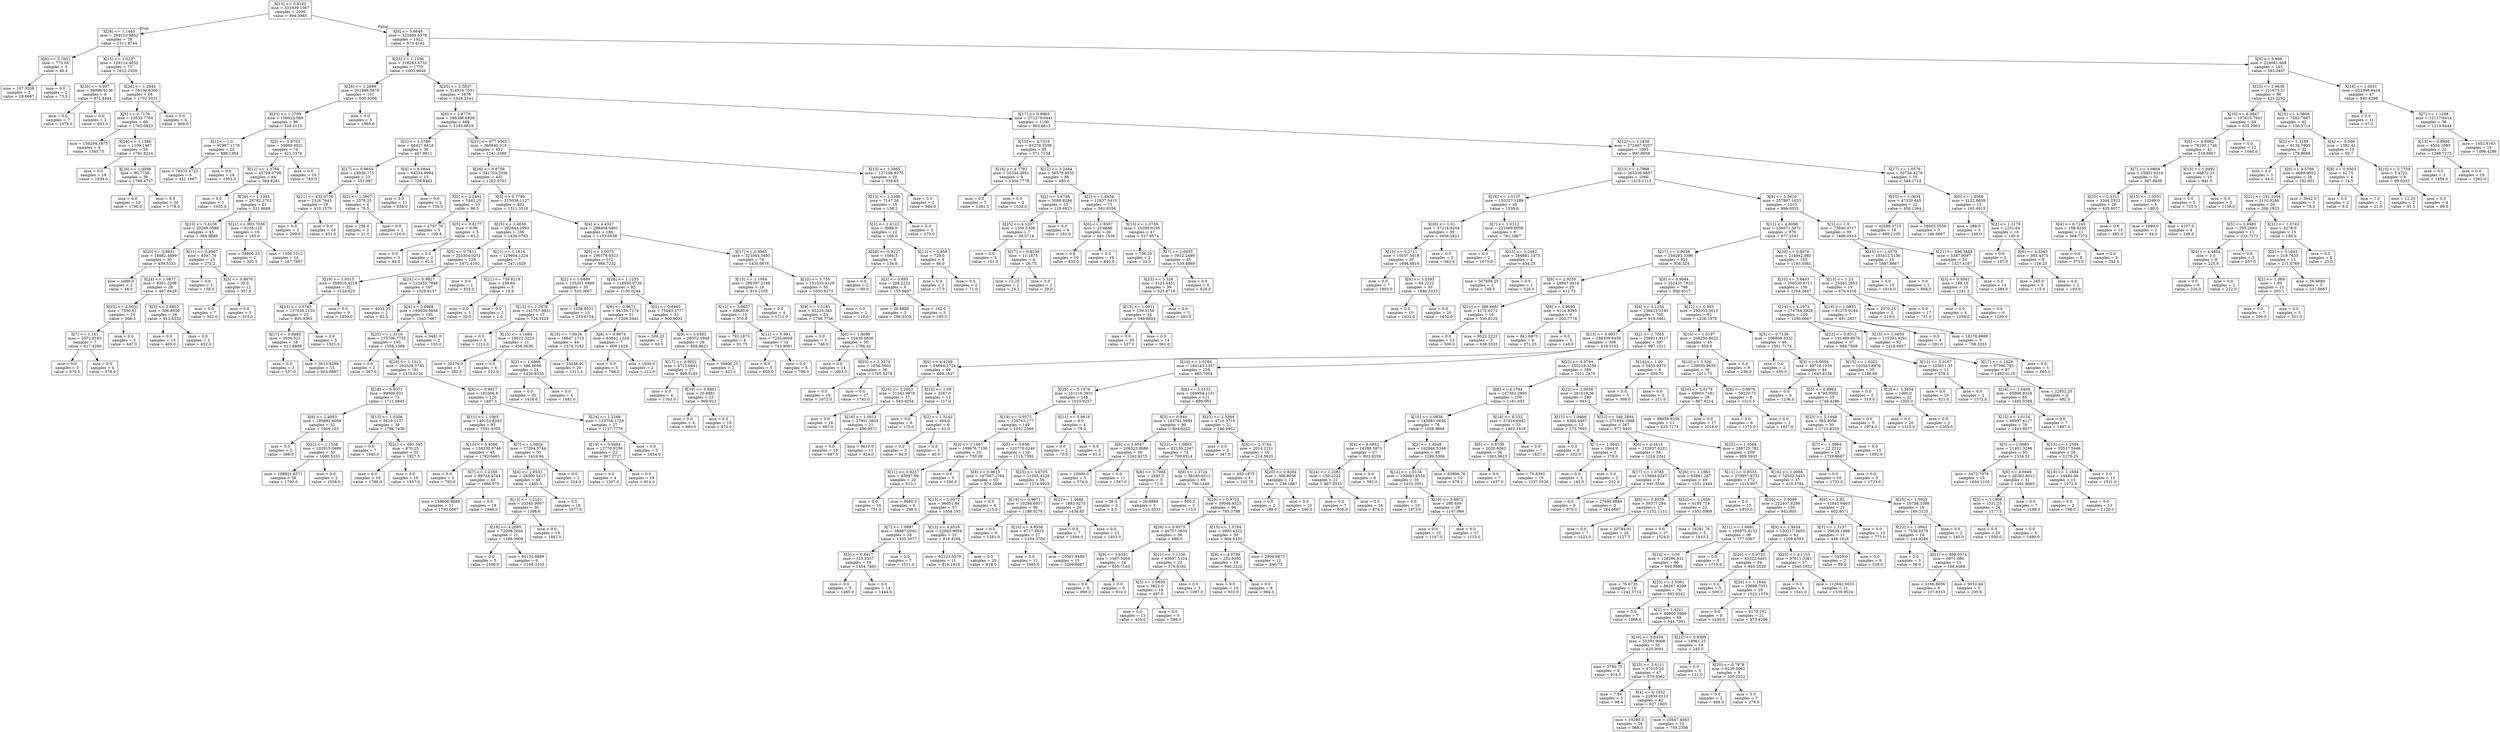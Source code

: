 digraph Tree {
node [shape=box] ;
0 [label="X[13] <= 0.8162\nmse = 331639.1067\nsamples = 2000\nvalue = 994.3985"] ;
1 [label="X[26] <= 1.1445\nmse = 269110.6852\nsamples = 78\nvalue = 1511.4744"] ;
0 -> 1 [labeldistance=2.5, labelangle=45, headlabel="True"] ;
2 [label="X[6] <= 5.7652\nmse = 773.04\nsamples = 5\nvalue = 40.4"] ;
1 -> 2 ;
3 [label="mse = 107.5556\nsamples = 3\nvalue = 18.6667"] ;
2 -> 3 ;
4 [label="mse = 0.0\nsamples = 2\nvalue = 73.0"] ;
2 -> 4 ;
5 [label="X[15] <= 1.0237\nmse = 129114.4252\nsamples = 73\nvalue = 1612.2329"] ;
1 -> 5 ;
6 [label="X[20] <= 0.907\nmse = 38996.9136\nsamples = 9\nvalue = 972.4444"] ;
5 -> 6 ;
7 [label="mse = 0.0\nsamples = 7\nvalue = 1078.0"] ;
6 -> 7 ;
8 [label="mse = 0.0\nsamples = 2\nvalue = 603.0"] ;
6 -> 8 ;
9 [label="X[26] <= 1.2944\nmse = 76130.6306\nsamples = 64\nvalue = 1702.2031"] ;
5 -> 9 ;
10 [label="X[5] <= 0.7176\nmse = 23835.7764\nsamples = 60\nvalue = 1762.0833"] ;
9 -> 10 ;
11 [label="mse = 156294.1875\nsamples = 4\nvalue = 1345.75"] ;
10 -> 11 ;
12 [label="X[24] <= 1.1386\nmse = 1109.1467\nsamples = 56\nvalue = 1791.8214"] ;
10 -> 12 ;
13 [label="mse = 0.0\nsamples = 18\nvalue = 1839.0"] ;
12 -> 13 ;
14 [label="X[16] <= 1.0098\nmse = 80.7756\nsamples = 38\nvalue = 1769.4737"] ;
12 -> 14 ;
15 [label="mse = 0.0\nsamples = 18\nvalue = 1760.0"] ;
14 -> 15 ;
16 [label="mse = 0.0\nsamples = 20\nvalue = 1778.0"] ;
14 -> 16 ;
17 [label="mse = 0.0\nsamples = 4\nvalue = 804.0"] ;
9 -> 17 ;
18 [label="X[9] <= 5.6646\nmse = 322885.8378\nsamples = 1922\nvalue = 973.4142"] ;
0 -> 18 [labeldistance=2.5, labelangle=-45, headlabel="False"] ;
19 [label="X[23] <= 1.1556\nmse = 318283.4732\nsamples = 1779\nvalue = 1003.9646"] ;
18 -> 19 ;
20 [label="X[26] <= 1.2899\nmse = 201996.5878\nsamples = 101\nvalue = 600.9208"] ;
19 -> 20 ;
21 [label="X[25] <= 1.2709\nmse = 106023.569\nsamples = 96\nvalue = 528.3125"] ;
20 -> 21 ;
22 [label="X[1] <= 1.0\nmse = 92967.1178\nsamples = 22\nvalue = 888.1364"] ;
21 -> 22 ;
23 [label="mse = 78333.4722\nsamples = 6\nvalue = 451.1667"] ;
22 -> 23 ;
24 [label="mse = 0.0\nsamples = 16\nvalue = 1052.0"] ;
22 -> 24 ;
25 [label="X[5] <= 0.9703\nmse = 59969.6021\nsamples = 74\nvalue = 421.3378"] ;
21 -> 25 ;
26 [label="X[12] <= 1.3784\nmse = 45709.0798\nsamples = 64\nvalue = 364.8281"] ;
25 -> 26 ;
27 [label="mse = 0.0\nsamples = 3\nvalue = 1035.0"] ;
26 -> 27 ;
28 [label="X[26] <= 1.1393\nmse = 24782.3762\nsamples = 61\nvalue = 331.8689"] ;
26 -> 28 ;
29 [label="X[10] <= 5.4156\nmse = 20269.0588\nsamples = 45\nvalue = 384.0889"] ;
28 -> 29 ;
30 [label="X[20] <= 0.8631\nmse = 18882.4489\nsamples = 30\nvalue = 439.5333"] ;
29 -> 30 ;
31 [label="mse = 1089.0\nsamples = 2\nvalue = 46.0"] ;
30 -> 31 ;
32 [label="X[24] <= 1.0877\nmse = 8301.2296\nsamples = 28\nvalue = 467.6429"] ;
30 -> 32 ;
33 [label="X[25] <= 4.0031\nmse = 7550.61\nsamples = 10\nvalue = 566.3"] ;
32 -> 33 ;
34 [label="X[7] <= 1.141\nmse = 2072.8163\nsamples = 7\nvalue = 617.4286"] ;
33 -> 34 ;
35 [label="mse = 0.0\nsamples = 3\nvalue = 670.0"] ;
34 -> 35 ;
36 [label="mse = 0.0\nsamples = 4\nvalue = 578.0"] ;
34 -> 36 ;
37 [label="mse = 0.0\nsamples = 3\nvalue = 447.0"] ;
33 -> 37 ;
38 [label="X[5] <= 0.8825\nmse = 306.8056\nsamples = 18\nvalue = 412.8333"] ;
32 -> 38 ;
39 [label="mse = 0.0\nsamples = 15\nvalue = 405.0"] ;
38 -> 39 ;
40 [label="mse = 0.0\nsamples = 3\nvalue = 452.0"] ;
38 -> 40 ;
41 [label="X[11] <= 0.8907\nmse = 4597.76\nsamples = 15\nvalue = 273.2"] ;
29 -> 41 ;
42 [label="mse = 0.0\nsamples = 3\nvalue = 138.0"] ;
41 -> 42 ;
43 [label="X[5] <= 0.8676\nmse = 35.0\nsamples = 12\nvalue = 307.0"] ;
41 -> 43 ;
44 [label="mse = 0.0\nsamples = 7\nvalue = 302.0"] ;
43 -> 44 ;
45 [label="mse = 0.0\nsamples = 5\nvalue = 314.0"] ;
43 -> 45 ;
46 [label="X[21] <= 803.7036\nmse = 8236.125\nsamples = 16\nvalue = 185.0"] ;
28 -> 46 ;
47 [label="mse = 39800.25\nsamples = 2\nvalue = 305.5"] ;
46 -> 47 ;
48 [label="mse = 1356.3112\nsamples = 14\nvalue = 167.7857"] ;
46 -> 48 ;
49 [label="mse = 0.0\nsamples = 10\nvalue = 783.0"] ;
25 -> 49 ;
50 [label="mse = 0.0\nsamples = 5\nvalue = 1995.0"] ;
20 -> 50 ;
51 [label="X[25] <= 2.5837\nmse = 314916.7031\nsamples = 1678\nvalue = 1028.2241"] ;
19 -> 51 ;
52 [label="X[6] <= 2.8779\nmse = 386386.6828\nsamples = 488\nvalue = 1185.6619"] ;
51 -> 52 ;
53 [label="X[2] <= 1.5786\nmse = 68427.8418\nsamples = 36\nvalue = 487.8611"] ;
52 -> 53 ;
54 [label="X[17] <= 0.9655\nmse = 18936.775\nsamples = 23\nvalue = 351.087"] ;
53 -> 54 ;
55 [label="X[21] <= 432.0738\nmse = 2316.7645\nsamples = 19\nvalue = 410.1579"] ;
54 -> 55 ;
56 [label="mse = 0.0\nsamples = 3\nvalue = 299.0"] ;
55 -> 56 ;
57 [label="mse = 0.0\nsamples = 16\nvalue = 431.0"] ;
55 -> 57 ;
58 [label="X[2] <= 1.3907\nmse = 2578.25\nsamples = 4\nvalue = 70.5"] ;
54 -> 58 ;
59 [label="mse = 256.0\nsamples = 2\nvalue = 21.0"] ;
58 -> 59 ;
60 [label="mse = 0.0\nsamples = 2\nvalue = 120.0"] ;
58 -> 60 ;
61 [label="X[4] <= 6.0844\nmse = 64334.8994\nsamples = 13\nvalue = 729.8462"] ;
53 -> 61 ;
62 [label="mse = 0.0\nsamples = 11\nvalue = 838.0"] ;
61 -> 62 ;
63 [label="mse = 0.0\nsamples = 2\nvalue = 135.0"] ;
61 -> 63 ;
64 [label="X[21] <= 877.9565\nmse = 369840.319\nsamples = 452\nvalue = 1241.2389"] ;
52 -> 64 ;
65 [label="X[26] <= 0.8759\nmse = 341703.2056\nsamples = 432\nvalue = 1282.9792"] ;
64 -> 65 ;
66 [label="X[0] <= 2.2491\nmse = 1442.25\nsamples = 10\nvalue = 86.5"] ;
65 -> 66 ;
67 [label="mse = 1797.76\nsamples = 5\nvalue = 109.8"] ;
66 -> 67 ;
68 [label="X[5] <= 0.8177\nmse = 0.96\nsamples = 5\nvalue = 63.2"] ;
66 -> 68 ;
69 [label="mse = 0.0\nsamples = 3\nvalue = 64.0"] ;
68 -> 69 ;
70 [label="mse = 0.0\nsamples = 2\nvalue = 62.0"] ;
68 -> 70 ;
71 [label="X[5] <= 0.7796\nmse = 315039.1127\nsamples = 422\nvalue = 1311.3318"] ;
65 -> 71 ;
72 [label="X[25] <= 2.4659\nmse = 292844.2993\nsamples = 236\nvalue = 1436.0763"] ;
71 -> 72 ;
73 [label="X[5] <= 0.7411\nmse = 253304.0251\nsamples = 229\nvalue = 1472.4192"] ;
72 -> 73 ;
74 [label="X[19] <= 1.0315\nmse = 358010.4219\nsamples = 32\nvalue = 1124.625"] ;
73 -> 74 ;
75 [label="X[23] <= 3.5763\nmse = 137036.2155\nsamples = 23\nvalue = 805.9565"] ;
74 -> 75 ;
76 [label="X[17] <= 0.9485\nmse = 3636.321\nsamples = 18\nvalue = 612.8889"] ;
75 -> 76 ;
77 [label="mse = 0.0\nsamples = 3\nvalue = 557.0"] ;
76 -> 77 ;
78 [label="mse = 3613.9289\nsamples = 15\nvalue = 624.0667"] ;
76 -> 78 ;
79 [label="mse = 0.0\nsamples = 5\nvalue = 1501.0"] ;
75 -> 79 ;
80 [label="mse = 0.0\nsamples = 9\nvalue = 1939.0"] ;
74 -> 80 ;
81 [label="X[24] <= 0.9927\nmse = 213455.7946\nsamples = 197\nvalue = 1528.9137"] ;
73 -> 81 ;
82 [label="mse = 4032.25\nsamples = 2\nvalue = 82.5"] ;
81 -> 82 ;
83 [label="X[4] <= 5.6968\nmse = 193926.0856\nsamples = 195\nvalue = 1543.7487"] ;
81 -> 83 ;
84 [label="X[25] <= 1.3116\nmse = 175706.7732\nsamples = 193\nvalue = 1558.1399"] ;
83 -> 84 ;
85 [label="mse = 0.0\nsamples = 2\nvalue = 367.0"] ;
84 -> 85 ;
86 [label="X[24] <= 1.1513\nmse = 162534.3735\nsamples = 191\nvalue = 1570.6126"] ;
84 -> 86 ;
87 [label="X[18] <= 6.9371\nmse = 99906.021\nsamples = 71\nvalue = 1711.0845"] ;
86 -> 87 ;
88 [label="X[9] <= 2.4093\nmse = 195892.6094\nsamples = 32\nvalue = 1609.125"] ;
87 -> 88 ;
89 [label="mse = 0.0\nsamples = 2\nvalue = 388.0"] ;
88 -> 89 ;
90 [label="X[22] <= 1.1558\nmse = 102915.0489\nsamples = 30\nvalue = 1690.5333"] ;
88 -> 90 ;
91 [label="mse = 108921.8571\nsamples = 28\nvalue = 1700.0"] ;
90 -> 91 ;
92 [label="mse = 0.0\nsamples = 2\nvalue = 1558.0"] ;
90 -> 92 ;
93 [label="X[13] <= 1.0356\nmse = 5619.1137\nsamples = 39\nvalue = 1794.7436"] ;
87 -> 93 ;
94 [label="mse = 0.0\nsamples = 7\nvalue = 1645.0"] ;
93 -> 94 ;
95 [label="X[21] <= 691.595\nmse = 870.25\nsamples = 32\nvalue = 1827.5"] ;
93 -> 95 ;
96 [label="mse = 0.0\nsamples = 16\nvalue = 1798.0"] ;
95 -> 96 ;
97 [label="mse = 0.0\nsamples = 16\nvalue = 1857.0"] ;
95 -> 97 ;
98 [label="X[8] <= 0.9917\nmse = 181006.8\nsamples = 120\nvalue = 1487.5"] ;
86 -> 98 ;
99 [label="X[15] <= 1.1065\nmse = 149152.8345\nsamples = 93\nvalue = 1591.9355"] ;
98 -> 99 ;
100 [label="X[10] <= 5.4086\nmse = 158330.9746\nsamples = 43\nvalue = 1792.0465"] ;
99 -> 100 ;
101 [label="mse = 0.0\nsamples = 3\nvalue = 793.0"] ;
100 -> 101 ;
102 [label="X[7] <= 1.2258\nmse = 89734.4744\nsamples = 40\nvalue = 1866.975"] ;
100 -> 102 ;
103 [label="mse = 159608.8889\nsamples = 21\nvalue = 1793.6667"] ;
102 -> 103 ;
104 [label="mse = 0.0\nsamples = 19\nvalue = 1948.0"] ;
102 -> 104 ;
105 [label="X[7] <= 1.0824\nmse = 77204.5744\nsamples = 50\nvalue = 1419.84"] ;
99 -> 105 ;
106 [label="X[4] <= 2.8533\nmse = 28300.5417\nsamples = 48\nvalue = 1465.5"] ;
105 -> 106 ;
107 [label="X[13] <= 1.2121\nmse = 33345.9067\nsamples = 30\nvalue = 1398.6"] ;
106 -> 107 ;
108 [label="X[18] <= 4.2095\nmse = 72008.2645\nsamples = 11\nvalue = 1289.0909"] ;
107 -> 108 ;
109 [label="mse = 0.0\nsamples = 5\nvalue = 1506.0"] ;
108 -> 109 ;
110 [label="mse = 60133.8889\nsamples = 6\nvalue = 1108.3333"] ;
108 -> 110 ;
111 [label="mse = 0.0\nsamples = 19\nvalue = 1462.0"] ;
107 -> 111 ;
112 [label="mse = 0.0\nsamples = 18\nvalue = 1577.0"] ;
106 -> 112 ;
113 [label="mse = 0.0\nsamples = 2\nvalue = 324.0"] ;
105 -> 113 ;
114 [label="X[24] <= 1.2268\nmse = 123758.1728\nsamples = 27\nvalue = 1127.7778"] ;
98 -> 114 ;
115 [label="X[19] <= 0.9494\nmse = 12770.9256\nsamples = 22\nvalue = 967.2727"] ;
114 -> 115 ;
116 [label="mse = 0.0\nsamples = 4\nvalue = 1207.0"] ;
115 -> 116 ;
117 [label="mse = 0.0\nsamples = 18\nvalue = 914.0"] ;
115 -> 117 ;
118 [label="mse = 0.0\nsamples = 5\nvalue = 1834.0"] ;
114 -> 118 ;
119 [label="mse = 3481.0\nsamples = 2\nvalue = 155.0"] ;
83 -> 119 ;
120 [label="X[11] <= 1.1616\nmse = 129604.1224\nsamples = 7\nvalue = 247.1429"] ;
72 -> 120 ;
121 [label="mse = 0.0\nsamples = 2\nvalue = 816.0"] ;
120 -> 121 ;
122 [label="X[21] <= 739.6218\nmse = 230.64\nsamples = 5\nvalue = 19.6"] ;
120 -> 122 ;
123 [label="mse = 0.0\nsamples = 3\nvalue = 32.0"] ;
122 -> 123 ;
124 [label="mse = 0.0\nsamples = 2\nvalue = 1.0"] ;
122 -> 124 ;
125 [label="X[4] <= 4.4327\nmse = 298404.0401\nsamples = 186\nvalue = 1153.0538"] ;
71 -> 125 ;
126 [label="X[0] <= 3.0075\nmse = 196178.9323\nsamples = 112\nvalue = 966.7232"] ;
125 -> 126 ;
127 [label="X[2] <= 1.6489\nmse = 135201.0989\nsamples = 30\nvalue = 520.3667"] ;
126 -> 127 ;
128 [label="X[13] <= 1.2478\nmse = 141757.9931\nsamples = 17\nvalue = 724.3529"] ;
127 -> 128 ;
129 [label="mse = 0.0\nsamples = 6\nvalue = 1212.0"] ;
128 -> 129 ;
130 [label="X[15] <= 1.1084\nmse = 18621.3223\nsamples = 11\nvalue = 458.3636"] ;
128 -> 130 ;
131 [label="mse = 30276.0\nsamples = 5\nvalue = 382.0"] ;
130 -> 131 ;
132 [label="mse = 0.0\nsamples = 6\nvalue = 522.0"] ;
130 -> 132 ;
133 [label="mse = 1056.8521\nsamples = 13\nvalue = 253.6154"] ;
127 -> 133 ;
134 [label="X[26] <= 1.1255\nmse = 118930.0726\nsamples = 82\nvalue = 1130.0244"] ;
126 -> 134 ;
135 [label="X[8] <= 0.9671\nmse = 94154.7174\nsamples = 51\nvalue = 1269.2941"] ;
134 -> 135 ;
136 [label="X[18] <= 7.0028\nmse = 18647.1715\nsamples = 44\nvalue = 1374.3182"] ;
135 -> 136 ;
137 [label="X[2] <= 1.6866\nmse = 586.8056\nsamples = 24\nvalue = 1426.8333"] ;
136 -> 137 ;
138 [label="mse = 0.0\nsamples = 20\nvalue = 1416.0"] ;
137 -> 138 ;
139 [label="mse = 0.0\nsamples = 4\nvalue = 1481.0"] ;
137 -> 139 ;
140 [label="mse = 33038.91\nsamples = 20\nvalue = 1311.3"] ;
136 -> 140 ;
141 [label="X[8] <= 0.9674\nmse = 63642.1224\nsamples = 7\nvalue = 609.1429"] ;
135 -> 141 ;
142 [label="mse = 0.0\nsamples = 5\nvalue = 768.0"] ;
141 -> 142 ;
143 [label="mse = 1936.0\nsamples = 2\nvalue = 212.0"] ;
141 -> 143 ;
144 [label="X[5] <= 0.8465\nmse = 75283.3777\nsamples = 31\nvalue = 900.9032"] ;
134 -> 144 ;
145 [label="mse = 506.25\nsamples = 2\nvalue = 60.5"] ;
144 -> 145 ;
146 [label="X[9] <= 3.6583\nmse = 28372.3948\nsamples = 29\nvalue = 958.8621"] ;
144 -> 146 ;
147 [label="X[17] <= 0.9221\nmse = 4722.6941\nsamples = 27\nvalue = 998.5185"] ;
146 -> 147 ;
148 [label="mse = 0.0\nsamples = 4\nvalue = 1163.0"] ;
147 -> 148 ;
149 [label="X[19] <= 0.9801\nmse = 20.6881\nsamples = 23\nvalue = 969.913"] ;
147 -> 149 ;
150 [label="mse = 0.0\nsamples = 4\nvalue = 960.0"] ;
149 -> 150 ;
151 [label="mse = 0.0\nsamples = 19\nvalue = 972.0"] ;
149 -> 151 ;
152 [label="mse = 39800.25\nsamples = 2\nvalue = 423.5"] ;
146 -> 152 ;
153 [label="X[17] <= 0.8985\nmse = 321043.5495\nsamples = 74\nvalue = 1435.0676"] ;
125 -> 153 ;
154 [label="X[15] <= 1.1084\nmse = 286397.2188\nsamples = 19\nvalue = 810.2105"] ;
153 -> 154 ;
155 [label="X[12] <= 3.0627\nmse = 88689.6\nsamples = 15\nvalue = 570.0"] ;
154 -> 155 ;
156 [label="mse = 792.1875\nsamples = 4\nvalue = 91.75"] ;
155 -> 156 ;
157 [label="X[11] <= 0.991\nmse = 7235.9008\nsamples = 11\nvalue = 743.9091"] ;
155 -> 157 ;
158 [label="mse = 0.0\nsamples = 3\nvalue = 605.0"] ;
157 -> 158 ;
159 [label="mse = 0.0\nsamples = 8\nvalue = 796.0"] ;
157 -> 159 ;
160 [label="mse = 0.0\nsamples = 4\nvalue = 1711.0"] ;
154 -> 160 ;
161 [label="X[10] <= 5.755\nmse = 151535.4129\nsamples = 55\nvalue = 1650.9273"] ;
153 -> 161 ;
162 [label="X[9] <= 1.3183\nmse = 65233.345\nsamples = 53\nvalue = 1708.7736"] ;
161 -> 162 ;
163 [label="mse = 0.0\nsamples = 3\nvalue = 748.0"] ;
162 -> 163 ;
164 [label="X[0] <= 1.8096\nmse = 10439.0836\nsamples = 50\nvalue = 1766.42"] ;
162 -> 164 ;
165 [label="mse = 0.0\nsamples = 14\nvalue = 1923.0"] ;
164 -> 165 ;
166 [label="X[25] <= 2.3374\nmse = 1256.3603\nsamples = 36\nvalue = 1705.5278"] ;
164 -> 166 ;
167 [label="mse = 0.0\nsamples = 19\nvalue = 1672.0"] ;
166 -> 167 ;
168 [label="mse = 0.0\nsamples = 17\nvalue = 1743.0"] ;
166 -> 168 ;
169 [label="mse = 0.0\nsamples = 2\nvalue = 118.0"] ;
161 -> 169 ;
170 [label="X[13] <= 1.2865\nmse = 127106.8275\nsamples = 20\nvalue = 339.65"] ;
64 -> 170 ;
171 [label="X[13] <= 1.2396\nmse = 7147.36\nsamples = 15\nvalue = 138.2"] ;
170 -> 171 ;
172 [label="X[2] <= 1.4122\nmse = 3086.0\nsamples = 12\nvalue = 104.0"] ;
171 -> 172 ;
173 [label="X[26] <= 0.9227\nmse = 1564.5\nsamples = 8\nvalue = 134.0"] ;
172 -> 173 ;
174 [label="mse = 0.0\nsamples = 2\nvalue = 69.0"] ;
173 -> 174 ;
175 [label="X[3] <= 0.895\nmse = 208.2222\nsamples = 6\nvalue = 155.6667"] ;
173 -> 175 ;
176 [label="mse = 26.8889\nsamples = 3\nvalue = 166.3333"] ;
175 -> 176 ;
177 [label="mse = 162.0\nsamples = 3\nvalue = 145.0"] ;
175 -> 177 ;
178 [label="X[11] <= 0.858\nmse = 729.0\nsamples = 4\nvalue = 44.0"] ;
172 -> 178 ;
179 [label="mse = 0.0\nsamples = 2\nvalue = 17.0"] ;
178 -> 179 ;
180 [label="mse = 0.0\nsamples = 2\nvalue = 71.0"] ;
178 -> 180 ;
181 [label="mse = 0.0\nsamples = 3\nvalue = 275.0"] ;
171 -> 181 ;
182 [label="mse = 0.0\nsamples = 5\nvalue = 944.0"] ;
170 -> 182 ;
183 [label="X[17] <= 0.8993\nmse = 271275.0441\nsamples = 1190\nvalue = 963.6613"] ;
51 -> 183 ;
184 [label="X[10] <= 4.7319\nmse = 91278.3298\nsamples = 95\nvalue = 571.7158"] ;
183 -> 184 ;
185 [label="X[18] <= 4.7792\nmse = 20334.3951\nsamples = 9\nvalue = 1304.7778"] ;
184 -> 185 ;
186 [label="mse = 0.0\nsamples = 7\nvalue = 1381.0"] ;
185 -> 186 ;
187 [label="mse = 0.0\nsamples = 2\nvalue = 1038.0"] ;
185 -> 187 ;
188 [label="X[12] <= 3.2484\nmse = 36579.9535\nsamples = 86\nvalue = 495.0"] ;
184 -> 188 ;
189 [label="X[2] <= 1.6746\nmse = 5088.8284\nsamples = 13\nvalue = 119.6923"] ;
188 -> 189 ;
190 [label="X[25] <= 4.1207\nmse = 1356.5306\nsamples = 7\nvalue = 58.5714"] ;
189 -> 190 ;
191 [label="mse = 0.0\nsamples = 3\nvalue = 101.0"] ;
190 -> 191 ;
192 [label="X[17] <= 0.8538\nmse = 11.1875\nsamples = 4\nvalue = 26.75"] ;
190 -> 192 ;
193 [label="mse = 12.25\nsamples = 2\nvalue = 24.5"] ;
192 -> 193 ;
194 [label="mse = 0.0\nsamples = 2\nvalue = 29.0"] ;
192 -> 194 ;
195 [label="mse = 0.0\nsamples = 6\nvalue = 191.0"] ;
189 -> 195 ;
196 [label="X[2] <= 1.4934\nmse = 12637.0415\nsamples = 73\nvalue = 561.8356"] ;
188 -> 196 ;
197 [label="X[6] <= 1.9307\nmse = 23.6686\nsamples = 26\nvalue = 641.1538"] ;
196 -> 197 ;
198 [label="mse = 0.0\nsamples = 10\nvalue = 635.0"] ;
197 -> 198 ;
199 [label="mse = 0.0\nsamples = 16\nvalue = 645.0"] ;
197 -> 199 ;
200 [label="X[15] <= 1.0738\nmse = 14209.0195\nsamples = 47\nvalue = 517.9574"] ;
196 -> 200 ;
201 [label="mse = 756.25\nsamples = 2\nvalue = 33.5"] ;
200 -> 201 ;
202 [label="X[7] <= 1.0655\nmse = 3912.2499\nsamples = 45\nvalue = 539.4889"] ;
200 -> 202 ;
203 [label="X[25] <= 3.326\nmse = 3123.4451\nsamples = 39\nvalue = 525.8718"] ;
202 -> 203 ;
204 [label="X[15] <= 1.0911\nmse = 139.5156\nsamples = 34\nvalue = 546.8824"] ;
203 -> 204 ;
205 [label="mse = 0.0\nsamples = 20\nvalue = 537.0"] ;
204 -> 205 ;
206 [label="mse = 0.0\nsamples = 14\nvalue = 561.0"] ;
204 -> 206 ;
207 [label="mse = 0.0\nsamples = 5\nvalue = 383.0"] ;
203 -> 207 ;
208 [label="mse = 0.0\nsamples = 6\nvalue = 628.0"] ;
202 -> 208 ;
209 [label="X[22] <= 1.1838\nmse = 272407.0207\nsamples = 1095\nvalue = 997.6658"] ;
183 -> 209 ;
210 [label="X[23] <= 1.7968\nmse = 265336.9857\nsamples = 1060\nvalue = 1019.1113"] ;
209 -> 210 ;
211 [label="X[16] <= 1.0127\nmse = 150227.1289\nsamples = 45\nvalue = 1539.6"] ;
210 -> 211 ;
212 [label="X[26] <= 1.01\nmse = 37214.9204\nsamples = 39\nvalue = 1656.2821"] ;
211 -> 212 ;
213 [label="X[10] <= 5.2711\nmse = 10157.5018\nsamples = 37\nvalue = 1694.8919"] ;
212 -> 213 ;
214 [label="mse = 0.0\nsamples = 7\nvalue = 1903.0"] ;
213 -> 214 ;
215 [label="X[9] <= 3.2593\nmse = 64.2222\nsamples = 30\nvalue = 1646.3333"] ;
213 -> 215 ;
216 [label="mse = 0.0\nsamples = 10\nvalue = 1635.0"] ;
215 -> 216 ;
217 [label="mse = 0.0\nsamples = 20\nvalue = 1652.0"] ;
215 -> 217 ;
218 [label="mse = 0.0\nsamples = 2\nvalue = 942.0"] ;
212 -> 218 ;
219 [label="X[7] <= 1.0112\nmse = 221089.8056\nsamples = 6\nvalue = 781.1667"] ;
211 -> 219 ;
220 [label="mse = 0.0\nsamples = 2\nvalue = 1075.0"] ;
219 -> 220 ;
221 [label="X[13] <= 1.2442\nmse = 266881.1875\nsamples = 4\nvalue = 634.25"] ;
219 -> 221 ;
222 [label="mse = 507656.25\nsamples = 2\nvalue = 748.5"] ;
221 -> 222 ;
223 [label="mse = 0.0\nsamples = 2\nvalue = 520.0"] ;
221 -> 223 ;
224 [label="X[9] <= 5.5616\nmse = 257897.1633\nsamples = 1015\nvalue = 996.0355"] ;
210 -> 224 ;
225 [label="X[12] <= 4.8098\nmse = 256071.5871\nsamples = 976\nvalue = 977.2541"] ;
224 -> 225 ;
226 [label="X[17] <= 0.9638\nmse = 254293.3396\nsamples = 821\nvalue = 938.324"] ;
225 -> 226 ;
227 [label="X[9] <= 2.9255\nmse = 28947.6416\nsamples = 25\nvalue = 412.72"] ;
226 -> 227 ;
228 [label="X[21] <= 388.8681\nmse = 4172.0273\nsamples = 16\nvalue = 530.8125"] ;
227 -> 228 ;
229 [label="mse = 0.0\nsamples = 13\nvalue = 506.0"] ;
228 -> 229 ;
230 [label="mse = 8022.2222\nsamples = 3\nvalue = 638.3333"] ;
228 -> 230 ;
231 [label="X[8] <= 0.9693\nmse = 4124.8395\nsamples = 9\nvalue = 202.7778"] ;
227 -> 231 ;
232 [label="mse = 841.6875\nsamples = 4\nvalue = 271.25"] ;
231 -> 232 ;
233 [label="mse = 0.0\nsamples = 5\nvalue = 148.0"] ;
231 -> 233 ;
234 [label="X[8] <= 0.9944\nmse = 252421.7832\nsamples = 796\nvalue = 954.8317"] ;
226 -> 234 ;
235 [label="X[4] <= 5.1234\nmse = 236415.0195\nsamples = 705\nvalue = 919.5461"] ;
234 -> 235 ;
236 [label="X[13] <= 0.9937\nmse = 188359.6458\nsamples = 308\nvalue = 819.5162"] ;
235 -> 236 ;
237 [label="X[0] <= 4.4109\nmse = 64694.2724\nsamples = 49\nvalue = 469.1837"] ;
236 -> 237 ;
238 [label="X[25] <= 3.2853\nmse = 31342.9978\nsamples = 37\nvalue = 583.4054"] ;
237 -> 238 ;
239 [label="mse = 0.0\nsamples = 16\nvalue = 697.0"] ;
238 -> 239 ;
240 [label="X[16] <= 1.0013\nmse = 37901.3605\nsamples = 21\nvalue = 496.8571"] ;
238 -> 240 ;
241 [label="mse = 0.0\nsamples = 10\nvalue = 687.0"] ;
240 -> 241 ;
242 [label="mse = 9610.0\nsamples = 11\nvalue = 324.0"] ;
240 -> 242 ;
243 [label="X[14] <= 1.09\nmse = 3267.0\nsamples = 12\nvalue = 117.0"] ;
237 -> 243 ;
244 [label="mse = 0.0\nsamples = 6\nvalue = 172.0"] ;
243 -> 244 ;
245 [label="X[2] <= 1.5142\nmse = 484.0\nsamples = 6\nvalue = 62.0"] ;
243 -> 245 ;
246 [label="mse = 0.0\nsamples = 3\nvalue = 84.0"] ;
245 -> 246 ;
247 [label="mse = 0.0\nsamples = 3\nvalue = 40.0"] ;
245 -> 247 ;
248 [label="X[16] <= 1.0184\nmse = 184143.1357\nsamples = 259\nvalue = 885.7954"] ;
236 -> 248 ;
249 [label="X[25] <= 5.1978\nmse = 151216.3931\nsamples = 148\nvalue = 1025.9257"] ;
248 -> 249 ;
250 [label="X[19] <= 0.9572\nmse = 129763.177\nsamples = 144\nvalue = 1052.2569"] ;
249 -> 250 ;
251 [label="X[3] <= 1.1667\nmse = 109676.7136\nsamples = 25\nvalue = 750.08"] ;
250 -> 251 ;
252 [label="X[11] <= 0.9257\nmse = 45997.89\nsamples = 20\nvalue = 615.1"] ;
251 -> 252 ;
253 [label="mse = 0.0\nsamples = 14\nvalue = 751.0"] ;
252 -> 253 ;
254 [label="mse = 9680.0\nsamples = 6\nvalue = 298.0"] ;
252 -> 254 ;
255 [label="mse = 0.0\nsamples = 5\nvalue = 1290.0"] ;
251 -> 255 ;
256 [label="X[5] <= 0.936\nmse = 110770.0246\nsamples = 119\nvalue = 1115.7395"] ;
250 -> 256 ;
257 [label="X[8] <= 0.9615\nmse = 147587.2764\nsamples = 63\nvalue = 974.2698"] ;
256 -> 257 ;
258 [label="X[15] <= 1.0572\nmse = 96051.84\nsamples = 57\nvalue = 1054.193"] ;
257 -> 258 ;
259 [label="X[7] <= 1.0887\nmse = 38987.0592\nsamples = 26\nvalue = 1335.3077"] ;
258 -> 259 ;
260 [label="X[5] <= 0.8417\nmse = 325.9557\nsamples = 19\nvalue = 1454.7895"] ;
259 -> 260 ;
261 [label="mse = 0.0\nsamples = 5\nvalue = 1485.0"] ;
260 -> 261 ;
262 [label="mse = 0.0\nsamples = 14\nvalue = 1444.0"] ;
260 -> 262 ;
263 [label="mse = 0.0\nsamples = 7\nvalue = 1011.0"] ;
259 -> 263 ;
264 [label="X[12] <= 4.4516\nmse = 22043.9854\nsamples = 31\nvalue = 818.4194"] ;
258 -> 264 ;
265 [label="mse = 62123.0579\nsamples = 11\nvalue = 819.1818"] ;
264 -> 265 ;
266 [label="mse = 0.0\nsamples = 20\nvalue = 818.0"] ;
264 -> 266 ;
267 [label="mse = 0.0\nsamples = 6\nvalue = 215.0"] ;
257 -> 267 ;
268 [label="X[25] <= 3.6705\nmse = 21505.4528\nsamples = 56\nvalue = 1274.8929"] ;
256 -> 268 ;
269 [label="X[19] <= 0.9671\nmse = 10294.6937\nsamples = 36\nvalue = 1186.0278"] ;
268 -> 269 ;
270 [label="mse = 0.0\nsamples = 9\nvalue = 1281.0"] ;
269 -> 270 ;
271 [label="X[10] <= 4.8556\nmse = 9717.4925\nsamples = 27\nvalue = 1154.3704"] ;
269 -> 271 ;
272 [label="mse = 0.0\nsamples = 12\nvalue = 1085.0"] ;
271 -> 272 ;
273 [label="mse = 10561.8489\nsamples = 15\nvalue = 1209.8667"] ;
271 -> 273 ;
274 [label="X[2] <= 1.4686\nmse = 1883.9275\nsamples = 20\nvalue = 1434.85"] ;
268 -> 274 ;
275 [label="mse = 0.0\nsamples = 7\nvalue = 1494.0"] ;
274 -> 275 ;
276 [label="mse = 0.0\nsamples = 13\nvalue = 1403.0"] ;
274 -> 276 ;
277 [label="X[11] <= 0.9616\nmse = 9.0\nsamples = 4\nvalue = 78.0"] ;
249 -> 277 ;
278 [label="mse = 0.0\nsamples = 2\nvalue = 75.0"] ;
277 -> 278 ;
279 [label="mse = 0.0\nsamples = 2\nvalue = 81.0"] ;
277 -> 279 ;
280 [label="X[6] <= 5.3152\nmse = 166954.1151\nsamples = 111\nvalue = 698.955"] ;
248 -> 280 ;
281 [label="X[3] <= 0.949\nmse = 145791.5684\nsamples = 90\nvalue = 804.6222"] ;
280 -> 281 ;
282 [label="X[6] <= 3.9547\nmse = 206523.8086\nsamples = 16\nvalue = 1242.9375"] ;
281 -> 282 ;
283 [label="mse = 10000.0\nsamples = 5\nvalue = 574.0"] ;
282 -> 283 ;
284 [label="mse = 0.0\nsamples = 11\nvalue = 1547.0"] ;
282 -> 284 ;
285 [label="X[22] <= 1.0893\nmse = 82139.2347\nsamples = 74\nvalue = 709.8514"] ;
281 -> 285 ;
286 [label="X[6] <= 3.7904\nmse = 2593.2\nsamples = 5\nvalue = 71.0"] ;
285 -> 286 ;
287 [label="mse = 36.0\nsamples = 2\nvalue = 9.0"] ;
286 -> 287 ;
288 [label="mse = 26.8889\nsamples = 3\nvalue = 112.3333"] ;
286 -> 288 ;
289 [label="X[9] <= 2.3724\nmse = 56185.6312\nsamples = 69\nvalue = 756.1449"] ;
285 -> 289 ;
290 [label="mse = 800.0\nsamples = 3\nvalue = 113.0"] ;
289 -> 290 ;
291 [label="X[19] <= 0.9722\nmse = 39046.9323\nsamples = 66\nvalue = 785.3788"] ;
289 -> 291 ;
292 [label="X[26] <= 0.9575\nmse = 46757.0833\nsamples = 36\nvalue = 686.5"] ;
291 -> 292 ;
293 [label="X[9] <= 3.6591\nmse = 1567.3469\nsamples = 14\nvalue = 855.7143"] ;
292 -> 293 ;
294 [label="mse = 0.0\nsamples = 8\nvalue = 890.0"] ;
293 -> 294 ;
295 [label="mse = 0.0\nsamples = 6\nvalue = 810.0"] ;
293 -> 295 ;
296 [label="X[11] <= 1.1236\nmse = 45697.5124\nsamples = 22\nvalue = 578.8182"] ;
292 -> 296 ;
297 [label="X[3] <= 1.0939\nmse = 3822.0\nsamples = 19\nvalue = 497.0"] ;
296 -> 297 ;
298 [label="mse = 0.0\nsamples = 13\nvalue = 455.0"] ;
297 -> 298 ;
299 [label="mse = 0.0\nsamples = 6\nvalue = 588.0"] ;
297 -> 299 ;
300 [label="mse = 0.0\nsamples = 3\nvalue = 1097.0"] ;
296 -> 300 ;
301 [label="X[15] <= 1.0784\nmse = 3983.4322\nsamples = 30\nvalue = 904.0333"] ;
291 -> 301 ;
302 [label="X[9] <= 4.6799\nmse = 252.8395\nsamples = 18\nvalue = 946.2222"] ;
301 -> 302 ;
303 [label="mse = 0.0\nsamples = 10\nvalue = 932.0"] ;
302 -> 303 ;
304 [label="mse = 0.0\nsamples = 8\nvalue = 964.0"] ;
302 -> 304 ;
305 [label="mse = 2904.6875\nsamples = 12\nvalue = 840.75"] ;
301 -> 305 ;
306 [label="X[23] <= 2.5264\nmse = 4716.3719\nsamples = 21\nvalue = 246.0952"] ;
280 -> 306 ;
307 [label="mse = 0.0\nsamples = 5\nvalue = 347.0"] ;
306 -> 307 ;
308 [label="X[4] <= 2.3744\nmse = 2014.1211\nsamples = 16\nvalue = 214.5625"] ;
306 -> 308 ;
309 [label="mse = 450.1875\nsamples = 4\nvalue = 143.75"] ;
308 -> 309 ;
310 [label="X[20] <= 0.8264\nmse = 306.8056\nsamples = 12\nvalue = 238.1667"] ;
308 -> 310 ;
311 [label="mse = 0.0\nsamples = 2\nvalue = 199.0"] ;
310 -> 311 ;
312 [label="mse = 0.0\nsamples = 10\nvalue = 246.0"] ;
310 -> 312 ;
313 [label="X[2] <= 1.7045\nmse = 259911.9117\nsamples = 397\nvalue = 997.1511"] ;
235 -> 313 ;
314 [label="X[22] <= 0.9794\nmse = 255219.3258\nsamples = 389\nvalue = 1011.2879"] ;
313 -> 314 ;
315 [label="X[6] <= 4.1794\nmse = 147362.2905\nsamples = 109\nvalue = 1181.055"] ;
314 -> 315 ;
316 [label="X[15] <= 1.0838\nmse = 145881.0656\nsamples = 76\nvalue = 1058.9868"] ;
315 -> 316 ;
317 [label="X[4] <= 6.0852\nmse = 14188.5871\nsamples = 27\nvalue = 803.9259"] ;
316 -> 317 ;
318 [label="X[24] <= 1.2061\nmse = 150.2222\nsamples = 21\nvalue = 867.3333"] ;
317 -> 318 ;
319 [label="mse = 0.0\nsamples = 7\nvalue = 850.0"] ;
318 -> 319 ;
320 [label="mse = 0.0\nsamples = 14\nvalue = 876.0"] ;
318 -> 320 ;
321 [label="mse = 0.0\nsamples = 6\nvalue = 582.0"] ;
317 -> 321 ;
322 [label="X[2] <= 1.4948\nmse = 162846.5348\nsamples = 49\nvalue = 1199.5306"] ;
316 -> 322 ;
323 [label="X[12] <= 1.0134\nmse = 100683.8554\nsamples = 39\nvalue = 1333.2051"] ;
322 -> 323 ;
324 [label="mse = 0.0\nsamples = 10\nvalue = 1873.0"] ;
323 -> 324 ;
325 [label="X[10] <= 5.8872\nmse = 280.409\nsamples = 29\nvalue = 1147.069"] ;
323 -> 325 ;
326 [label="mse = 0.0\nsamples = 12\nvalue = 1167.0"] ;
325 -> 326 ;
327 [label="mse = 0.0\nsamples = 17\nvalue = 1133.0"] ;
325 -> 327 ;
328 [label="mse = 63806.76\nsamples = 10\nvalue = 678.2"] ;
322 -> 328 ;
329 [label="X[18] <= 6.232\nmse = 37424.6942\nsamples = 33\nvalue = 1462.1818"] ;
315 -> 329 ;
330 [label="X[5] <= 0.8709\nmse = 2020.8062\nsamples = 26\nvalue = 1363.9615"] ;
329 -> 330 ;
331 [label="mse = 0.0\nsamples = 7\nvalue = 1437.0"] ;
330 -> 331 ;
332 [label="mse = 75.8393\nsamples = 19\nvalue = 1337.0526"] ;
330 -> 332 ;
333 [label="mse = 0.0\nsamples = 7\nvalue = 1827.0"] ;
329 -> 333 ;
334 [label="X[22] <= 1.0038\nmse = 281619.36\nsamples = 280\nvalue = 945.2"] ;
314 -> 334 ;
335 [label="X[15] <= 1.0464\nmse = 6360.9467\nsamples = 13\nvalue = 272.7692"] ;
334 -> 335 ;
336 [label="mse = 0.0\nsamples = 8\nvalue = 332.0"] ;
335 -> 336 ;
337 [label="X[7] <= 1.0643\nmse = 1944.0\nsamples = 5\nvalue = 178.0"] ;
335 -> 337 ;
338 [label="mse = 0.0\nsamples = 3\nvalue = 142.0"] ;
337 -> 338 ;
339 [label="mse = 0.0\nsamples = 2\nvalue = 232.0"] ;
337 -> 339 ;
340 [label="X[21] <= 346.2894\nmse = 271934.1088\nsamples = 267\nvalue = 977.9401"] ;
334 -> 340 ;
341 [label="X[6] <= 4.4414\nmse = 133937.6222\nsamples = 58\nvalue = 1224.2241"] ;
340 -> 341 ;
342 [label="X[17] <= 1.0785\nmse = 113604.0247\nsamples = 9\nvalue = 641.5556"] ;
341 -> 342 ;
343 [label="mse = 0.0\nsamples = 6\nvalue = 870.0"] ;
342 -> 343 ;
344 [label="mse = 27690.8889\nsamples = 3\nvalue = 184.6667"] ;
342 -> 344 ;
345 [label="X[26] <= 1.1963\nmse = 63861.287\nsamples = 49\nvalue = 1331.2449"] ;
341 -> 345 ;
346 [label="X[5] <= 0.8529\nmse = 39377.284\nsamples = 27\nvalue = 1152.1111"] ;
345 -> 346 ;
347 [label="mse = 0.0\nsamples = 7\nvalue = 1223.0"] ;
346 -> 347 ;
348 [label="mse = 50784.91\nsamples = 20\nvalue = 1127.3"] ;
346 -> 348 ;
349 [label="X[22] <= 1.1658\nmse = 6195.719\nsamples = 22\nvalue = 1551.0909"] ;
345 -> 349 ;
350 [label="mse = 0.0\nsamples = 17\nvalue = 1524.0"] ;
349 -> 350 ;
351 [label="mse = 16281.76\nsamples = 5\nvalue = 1643.2"] ;
349 -> 351 ;
352 [label="X[22] <= 1.0568\nmse = 288725.782\nsamples = 209\nvalue = 909.5933"] ;
340 -> 352 ;
353 [label="X[11] <= 0.8533\nmse = 270957.8751\nsamples = 172\nvalue = 1015.907"] ;
352 -> 353 ;
354 [label="mse = 0.0\nsamples = 13\nvalue = 1910.0"] ;
353 -> 354 ;
355 [label="X[20] <= 0.9099\nmse = 222407.8299\nsamples = 159\nvalue = 942.805"] ;
353 -> 355 ;
356 [label="X[11] <= 1.0691\nmse = 195975.8152\nsamples = 98\nvalue = 777.3367"] ;
355 -> 356 ;
357 [label="X[14] <= 1.09\nmse = 128296.811\nsamples = 90\nvalue = 693.9889"] ;
356 -> 357 ;
358 [label="mse = 76.6735\nsamples = 14\nvalue = 1242.5714"] ;
357 -> 358 ;
359 [label="X[23] <= 2.5061\nmse = 86267.4299\nsamples = 76\nvalue = 592.9342"] ;
357 -> 359 ;
360 [label="mse = 0.0\nsamples = 7\nvalue = 1068.0"] ;
359 -> 360 ;
361 [label="X[2] <= 1.4221\nmse = 69800.5986\nsamples = 69\nvalue = 544.7391"] ;
359 -> 361 ;
362 [label="X[10] <= 5.6454\nmse = 55393.9008\nsamples = 55\nvalue = 620.9091"] ;
361 -> 362 ;
363 [label="mse = 3780.75\nsamples = 8\nvalue = 914.5"] ;
362 -> 363 ;
364 [label="X[25] <= 3.4111\nmse = 47010.23\nsamples = 47\nvalue = 570.9362"] ;
362 -> 364 ;
365 [label="mse = 7.84\nsamples = 5\nvalue = 98.4"] ;
364 -> 365 ;
366 [label="X[4] <= 6.1832\nmse = 22859.0113\nsamples = 42\nvalue = 627.1905"] ;
364 -> 366 ;
367 [label="mse = 10290.0\nsamples = 29\nvalue = 568.0"] ;
366 -> 367 ;
368 [label="mse = 25647.4083\nsamples = 13\nvalue = 759.2308"] ;
366 -> 368 ;
369 [label="X[11] <= 0.9399\nmse = 14061.25\nsamples = 14\nvalue = 245.5"] ;
361 -> 369 ;
370 [label="mse = 0.0\nsamples = 5\nvalue = 111.0"] ;
369 -> 370 ;
371 [label="X[20] <= 0.7978\nmse = 6239.5062\nsamples = 9\nvalue = 320.2222"] ;
369 -> 371 ;
372 [label="mse = 0.0\nsamples = 2\nvalue = 468.0"] ;
371 -> 372 ;
373 [label="mse = 0.0\nsamples = 7\nvalue = 278.0"] ;
371 -> 373 ;
374 [label="mse = 0.0\nsamples = 8\nvalue = 1715.0"] ;
356 -> 374 ;
375 [label="X[9] <= 2.9434\nmse = 150217.3453\nsamples = 61\nvalue = 1208.6393"] ;
355 -> 375 ;
376 [label="X[20] <= 0.9733\nmse = 43322.6401\nsamples = 34\nvalue = 945.3529"] ;
375 -> 376 ;
377 [label="mse = 0.0\nsamples = 5\nvalue = 500.0"] ;
376 -> 377 ;
378 [label="X[26] <= 1.1844\nmse = 10699.7051\nsamples = 29\nvalue = 1022.1379"] ;
376 -> 378 ;
379 [label="mse = 0.0\nsamples = 8\nvalue = 1150.0"] ;
378 -> 379 ;
380 [label="mse = 6175.102\nsamples = 21\nvalue = 973.4286"] ;
378 -> 380 ;
381 [label="X[23] <= 4.1155\nmse = 87611.3361\nsamples = 27\nvalue = 1540.1852"] ;
375 -> 381 ;
382 [label="mse = 0.0\nsamples = 6\nvalue = 1541.0"] ;
381 -> 382 ;
383 [label="mse = 112642.9025\nsamples = 21\nvalue = 1539.9524"] ;
381 -> 383 ;
384 [label="X[16] <= 1.0088\nmse = 74532.3433\nsamples = 37\nvalue = 415.3784"] ;
352 -> 384 ;
385 [label="X[6] <= 3.92\nmse = 41841.6463\nsamples = 21\nvalue = 602.8571"] ;
384 -> 385 ;
386 [label="X[7] <= 1.2157\nmse = 29638.1488\nsamples = 11\nvalue = 448.1818"] ;
385 -> 386 ;
387 [label="mse = 5329.0\nsamples = 2\nvalue = 89.0"] ;
386 -> 387 ;
388 [label="mse = 0.0\nsamples = 9\nvalue = 528.0"] ;
386 -> 388 ;
389 [label="mse = 0.0\nsamples = 10\nvalue = 773.0"] ;
385 -> 389 ;
390 [label="X[15] <= 1.0923\nmse = 10758.3398\nsamples = 16\nvalue = 169.3125"] ;
384 -> 390 ;
391 [label="X[22] <= 1.0942\nmse = 7538.6378\nsamples = 14\nvalue = 144.9286"] ;
390 -> 391 ;
392 [label="mse = 0.0\nsamples = 3\nvalue = 58.0"] ;
391 -> 392 ;
393 [label="X[21] <= 898.6074\nmse = 6971.686\nsamples = 11\nvalue = 168.6364"] ;
391 -> 393 ;
394 [label="mse = 3166.8056\nsamples = 6\nvalue = 137.8333"] ;
393 -> 394 ;
395 [label="mse = 9032.64\nsamples = 5\nvalue = 205.6"] ;
393 -> 395 ;
396 [label="mse = 0.0\nsamples = 2\nvalue = 340.0"] ;
390 -> 396 ;
397 [label="X[14] <= 1.09\nmse = 5850.9375\nsamples = 8\nvalue = 309.75"] ;
313 -> 397 ;
398 [label="mse = 0.0\nsamples = 5\nvalue = 369.0"] ;
397 -> 398 ;
399 [label="mse = 0.0\nsamples = 3\nvalue = 211.0"] ;
397 -> 399 ;
400 [label="X[22] <= 0.993\nmse = 292055.3015\nsamples = 91\nvalue = 1228.1978"] ;
234 -> 400 ;
401 [label="X[16] <= 1.0197\nmse = 208250.8622\nsamples = 45\nvalue = 856.6"] ;
400 -> 401 ;
402 [label="X[10] <= 5.526\nmse = 139955.9653\nsamples = 36\nvalue = 1011.75"] ;
401 -> 402 ;
403 [label="X[10] <= 5.0178\nmse = 69803.7181\nsamples = 28\nvalue = 867.8214"] ;
402 -> 403 ;
404 [label="mse = 88958.9256\nsamples = 11\nvalue = 635.7273"] ;
403 -> 404 ;
405 [label="mse = 0.0\nsamples = 17\nvalue = 1018.0"] ;
403 -> 405 ;
406 [label="X[8] <= 0.9976\nmse = 59220.75\nsamples = 8\nvalue = 1515.5"] ;
402 -> 406 ;
407 [label="mse = 0.0\nsamples = 6\nvalue = 1375.0"] ;
406 -> 407 ;
408 [label="mse = 0.0\nsamples = 2\nvalue = 1937.0"] ;
406 -> 408 ;
409 [label="mse = 0.0\nsamples = 9\nvalue = 236.0"] ;
401 -> 409 ;
410 [label="X[5] <= 0.7136\nmse = 106808.3332\nsamples = 46\nvalue = 1591.7174"] ;
400 -> 410 ;
411 [label="mse = 0.0\nsamples = 2\nvalue = 450.0"] ;
410 -> 411 ;
412 [label="X[3] <= 0.9554\nmse = 49719.1916\nsamples = 44\nvalue = 1643.6136"] ;
410 -> 412 ;
413 [label="mse = 0.0\nsamples = 9\nvalue = 1236.0"] ;
412 -> 413 ;
414 [label="X[5] <= 0.8963\nmse = 8793.9592\nsamples = 35\nvalue = 1748.4286"] ;
412 -> 414 ;
415 [label="X[23] <= 5.1648\nmse = 365.8056\nsamples = 30\nvalue = 1710.8333"] ;
414 -> 415 ;
416 [label="X[7] <= 1.0964\nmse = 22.2222\nsamples = 15\nvalue = 1729.6667"] ;
415 -> 416 ;
417 [label="mse = 0.0\nsamples = 10\nvalue = 1733.0"] ;
416 -> 417 ;
418 [label="mse = 0.0\nsamples = 5\nvalue = 1723.0"] ;
416 -> 418 ;
419 [label="mse = 0.0\nsamples = 15\nvalue = 1692.0"] ;
415 -> 419 ;
420 [label="mse = 0.0\nsamples = 5\nvalue = 1974.0"] ;
414 -> 420 ;
421 [label="X[20] <= 0.9076\nmse = 214942.945\nsamples = 155\nvalue = 1183.4581"] ;
225 -> 421 ;
422 [label="X[10] <= 5.8463\nmse = 200530.8711\nsamples = 136\nvalue = 1254.2647"] ;
421 -> 422 ;
423 [label="X[24] <= 1.1073\nmse = 174784.3928\nsamples = 129\nvalue = 1295.6667"] ;
422 -> 423 ;
424 [label="X[23] <= 3.8312\nmse = 191489.9679\nsamples = 37\nvalue = 989.7568"] ;
423 -> 424 ;
425 [label="X[15] <= 1.0322\nmse = 103543.8976\nsamples = 25\nvalue = 1186.68"] ;
424 -> 425 ;
426 [label="mse = 0.0\nsamples = 3\nvalue = 319.0"] ;
425 -> 426 ;
427 [label="X[2] <= 1.3454\nmse = 1000.0\nsamples = 22\nvalue = 1305.0"] ;
425 -> 427 ;
428 [label="mse = 0.0\nsamples = 20\nvalue = 1315.0"] ;
427 -> 428 ;
429 [label="mse = 0.0\nsamples = 2\nvalue = 1205.0"] ;
427 -> 429 ;
430 [label="X[12] <= 5.0167\nmse = 125611.25\nsamples = 12\nvalue = 579.5"] ;
424 -> 430 ;
431 [label="mse = 0.0\nsamples = 10\nvalue = 421.0"] ;
430 -> 431 ;
432 [label="mse = 0.0\nsamples = 2\nvalue = 1372.0"] ;
430 -> 432 ;
433 [label="X[15] <= 1.0659\nmse = 115293.9291\nsamples = 92\nvalue = 1418.6957"] ;
423 -> 433 ;
434 [label="X[17] <= 1.1028\nmse = 87396.793\nsamples = 87\nvalue = 1462.0115"] ;
433 -> 434 ;
435 [label="X[16] <= 1.0408\nmse = 65806.8318\nsamples = 85\nvalue = 1485.0588"] ;
434 -> 435 ;
436 [label="X[15] <= 1.0124\nmse = 48997.4117\nsamples = 78\nvalue = 1441.8077"] ;
435 -> 436 ;
437 [label="X[3] <= 1.0683\nmse = 21401.3296\nsamples = 50\nvalue = 1534.52"] ;
436 -> 437 ;
438 [label="mse = 5472.7978\nsamples = 19\nvalue = 1604.2105"] ;
437 -> 438 ;
439 [label="X[6] <= 4.6646\nmse = 26362.8012\nsamples = 31\nvalue = 1491.8065"] ;
437 -> 439 ;
440 [label="X[3] <= 1.1906\nmse = 1531.25\nsamples = 24\nvalue = 1577.5"] ;
439 -> 440 ;
441 [label="mse = 0.0\nsamples = 20\nvalue = 1595.0"] ;
440 -> 441 ;
442 [label="mse = 0.0\nsamples = 4\nvalue = 1490.0"] ;
440 -> 442 ;
443 [label="mse = 0.0\nsamples = 7\nvalue = 1198.0"] ;
439 -> 443 ;
444 [label="X[13] <= 1.2504\nmse = 55517.5446\nsamples = 28\nvalue = 1276.25"] ;
436 -> 444 ;
445 [label="X[19] <= 1.1694\nmse = 14480.96\nsamples = 15\nvalue = 1072.8"] ;
444 -> 445 ;
446 [label="mse = 0.0\nsamples = 2\nvalue = 766.0"] ;
445 -> 446 ;
447 [label="mse = 0.0\nsamples = 13\nvalue = 1120.0"] ;
445 -> 447 ;
448 [label="mse = 0.0\nsamples = 13\nvalue = 1511.0"] ;
444 -> 448 ;
449 [label="mse = 0.0\nsamples = 7\nvalue = 1967.0"] ;
435 -> 449 ;
450 [label="mse = 22952.25\nsamples = 2\nvalue = 482.5"] ;
434 -> 450 ;
451 [label="mse = 0.0\nsamples = 5\nvalue = 665.0"] ;
433 -> 451 ;
452 [label="X[19] <= 1.0833\nmse = 61275.9184\nsamples = 7\nvalue = 491.2857"] ;
422 -> 452 ;
453 [label="mse = 0.0\nsamples = 4\nvalue = 291.0"] ;
452 -> 453 ;
454 [label="mse = 18176.8889\nsamples = 3\nvalue = 758.3333"] ;
452 -> 454 ;
455 [label="X[13] <= 1.23\nmse = 25343.2853\nsamples = 19\nvalue = 676.6316"] ;
421 -> 455 ;
456 [label="mse = 2070.25\nsamples = 2\nvalue = 214.5"] ;
455 -> 456 ;
457 [label="mse = 0.0\nsamples = 17\nvalue = 731.0"] ;
455 -> 457 ;
458 [label="X[1] <= 1.0\nmse = 73840.9717\nsamples = 39\nvalue = 1466.0513"] ;
224 -> 458 ;
459 [label="X[15] <= 1.0579\nmse = 103412.5156\nsamples = 15\nvalue = 1687.8667"] ;
458 -> 459 ;
460 [label="mse = 0.0\nsamples = 13\nvalue = 1814.0"] ;
459 -> 460 ;
461 [label="mse = 0.0\nsamples = 2\nvalue = 868.0"] ;
459 -> 461 ;
462 [label="X[21] <= 696.3488\nmse = 5387.9097\nsamples = 24\nvalue = 1327.4167"] ;
458 -> 462 ;
463 [label="X[3] <= 0.9561\nmse = 188.16\nsamples = 10\nvalue = 1241.2"] ;
462 -> 463 ;
464 [label="mse = 0.0\nsamples = 4\nvalue = 1258.0"] ;
463 -> 464 ;
465 [label="mse = 0.0\nsamples = 6\nvalue = 1230.0"] ;
463 -> 465 ;
466 [label="mse = 0.0\nsamples = 14\nvalue = 1389.0"] ;
462 -> 466 ;
467 [label="X[17] <= 1.0576\nmse = 50756.4278\nsamples = 35\nvalue = 348.1714"] ;
209 -> 467 ;
468 [label="X[15] <= 1.0634\nmse = 47520.845\nsamples = 22\nvalue = 456.1364"] ;
467 -> 468 ;
469 [label="mse = 42580.2715\nsamples = 19\nvalue = 489.2105"] ;
468 -> 469 ;
470 [label="mse = 28005.5556\nsamples = 3\nvalue = 246.6667"] ;
468 -> 470 ;
471 [label="X[0] <= 1.8569\nmse = 3122.8639\nsamples = 13\nvalue = 165.4615"] ;
467 -> 471 ;
472 [label="mse = 288.0\nsamples = 3\nvalue = 249.0"] ;
471 -> 472 ;
473 [label="X[2] <= 1.2178\nmse = 1251.64\nsamples = 10\nvalue = 140.4"] ;
471 -> 473 ;
474 [label="mse = 0.0\nsamples = 2\nvalue = 197.0"] ;
473 -> 474 ;
475 [label="X[6] <= 4.5343\nmse = 563.4375\nsamples = 8\nvalue = 126.25"] ;
473 -> 475 ;
476 [label="mse = 245.0\nsamples = 6\nvalue = 115.0"] ;
475 -> 476 ;
477 [label="mse = 0.0\nsamples = 2\nvalue = 160.0"] ;
475 -> 477 ;
478 [label="X[6] <= 5.988\nmse = 224081.668\nsamples = 143\nvalue = 593.3497"] ;
18 -> 478 ;
479 [label="X[25] <= 2.6636\nmse = 121673.51\nsamples = 96\nvalue = 423.2292"] ;
478 -> 479 ;
480 [label="X[10] <= 6.0847\nmse = 107615.7641\nsamples = 54\nvalue = 635.2963"] ;
479 -> 480 ;
481 [label="X[0] <= 4.8992\nmse = 78197.1746\nsamples = 42\nvalue = 519.6667"] ;
480 -> 481 ;
482 [label="X[7] <= 1.0804\nmse = 15001.6318\nsamples = 32\nvalue = 387.8438"] ;
481 -> 482 ;
483 [label="X[25] <= 2.3111\nmse = 3344.2322\nsamples = 26\nvalue = 435.8077"] ;
482 -> 483 ;
484 [label="X[4] <= 6.7245\nmse = 104.9256\nsamples = 11\nvalue = 368.7273"] ;
483 -> 484 ;
485 [label="mse = 0.0\nsamples = 8\nvalue = 375.0"] ;
484 -> 485 ;
486 [label="mse = 0.0\nsamples = 3\nvalue = 352.0"] ;
484 -> 486 ;
487 [label="mse = 0.0\nsamples = 15\nvalue = 485.0"] ;
483 -> 487 ;
488 [label="X[15] <= 1.0531\nmse = 12349.0\nsamples = 6\nvalue = 180.0"] ;
482 -> 488 ;
489 [label="mse = 1089.0\nsamples = 2\nvalue = 44.0"] ;
488 -> 489 ;
490 [label="mse = 4107.0\nsamples = 4\nvalue = 248.0"] ;
488 -> 490 ;
491 [label="X[15] <= 1.0492\nmse = 46872.25\nsamples = 10\nvalue = 941.5"] ;
481 -> 491 ;
492 [label="mse = 0.0\nsamples = 5\nvalue = 725.0"] ;
491 -> 492 ;
493 [label="mse = 0.0\nsamples = 5\nvalue = 1158.0"] ;
491 -> 493 ;
494 [label="mse = 0.0\nsamples = 12\nvalue = 1040.0"] ;
480 -> 494 ;
495 [label="X[25] <= 4.5806\nmse = 7583.7687\nsamples = 42\nvalue = 150.5714"] ;
479 -> 495 ;
496 [label="X[2] <= 1.3189\nmse = 6134.7803\nsamples = 32\nvalue = 178.9688"] ;
495 -> 496 ;
497 [label="mse = 0.0\nsamples = 3\nvalue = 44.0"] ;
496 -> 497 ;
498 [label="X[0] <= 4.5766\nmse = 4689.9952\nsamples = 29\nvalue = 192.931"] ;
496 -> 498 ;
499 [label="X[21] <= 141.2504\nmse = 3110.9246\nsamples = 26\nvalue = 206.1923"] ;
498 -> 499 ;
500 [label="X[5] <= 0.8485\nmse = 205.2893\nsamples = 11\nvalue = 233.7273"] ;
499 -> 500 ;
501 [label="X[4] <= 4.4854\nmse = 3.0\nsamples = 8\nvalue = 225.0"] ;
500 -> 501 ;
502 [label="mse = 0.0\nsamples = 6\nvalue = 226.0"] ;
501 -> 502 ;
503 [label="mse = 0.0\nsamples = 2\nvalue = 222.0"] ;
501 -> 503 ;
504 [label="mse = 0.0\nsamples = 3\nvalue = 257.0"] ;
500 -> 504 ;
505 [label="X[11] <= 1.0743\nmse = 4278.0\nsamples = 15\nvalue = 186.0"] ;
499 -> 505 ;
506 [label="X[0] <= 3.1945\nmse = 219.7633\nsamples = 13\nvalue = 211.0769"] ;
505 -> 506 ;
507 [label="X[2] <= 1.389\nmse = 1.89\nsamples = 10\nvalue = 203.1"] ;
506 -> 507 ;
508 [label="mse = 0.0\nsamples = 7\nvalue = 204.0"] ;
507 -> 508 ;
509 [label="mse = 0.0\nsamples = 3\nvalue = 201.0"] ;
507 -> 509 ;
510 [label="mse = 26.8889\nsamples = 3\nvalue = 237.6667"] ;
506 -> 510 ;
511 [label="mse = 0.0\nsamples = 2\nvalue = 23.0"] ;
505 -> 511 ;
512 [label="mse = 3642.0\nsamples = 3\nvalue = 78.0"] ;
498 -> 512 ;
513 [label="X[4] <= 5.506\nmse = 1382.41\nsamples = 10\nvalue = 59.7"] ;
495 -> 513 ;
514 [label="X[8] <= 0.9303\nmse = 42.75\nsamples = 4\nvalue = 14.5"] ;
513 -> 514 ;
515 [label="mse = 0.0\nsamples = 2\nvalue = 8.0"] ;
514 -> 515 ;
516 [label="mse = 1.0\nsamples = 2\nvalue = 21.0"] ;
514 -> 516 ;
517 [label="X[10] <= 5.7754\nmse = 5.4722\nsamples = 6\nvalue = 89.8333"] ;
513 -> 517 ;
518 [label="mse = 12.25\nsamples = 2\nvalue = 91.5"] ;
517 -> 518 ;
519 [label="mse = 0.0\nsamples = 4\nvalue = 89.0"] ;
517 -> 519 ;
520 [label="X[16] <= 1.0031\nmse = 253399.8434\nsamples = 47\nvalue = 940.8298"] ;
478 -> 520 ;
521 [label="mse = 0.0\nsamples = 11\nvalue = 47.0"] ;
520 -> 521 ;
522 [label="X[7] <= 1.1298\nmse = 12117.9414\nsamples = 36\nvalue = 1213.9444"] ;
520 -> 522 ;
523 [label="X[13] <= 0.8926\nmse = 4524.1983\nsamples = 22\nvalue = 1288.7273"] ;
522 -> 523 ;
524 [label="mse = 0.0\nsamples = 3\nvalue = 1458.0"] ;
523 -> 524 ;
525 [label="mse = 0.0\nsamples = 19\nvalue = 1262.0"] ;
523 -> 525 ;
526 [label="mse = 1452.8163\nsamples = 14\nvalue = 1096.4286"] ;
522 -> 526 ;
}